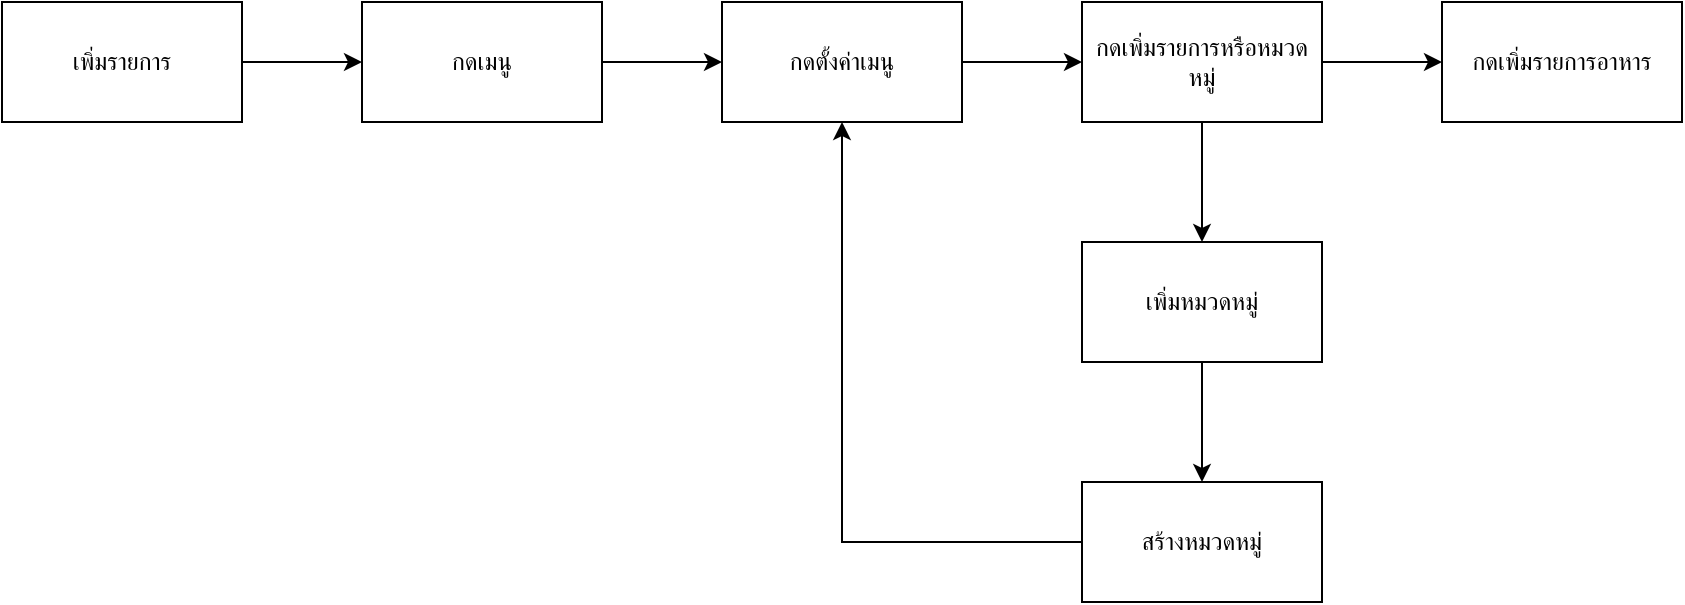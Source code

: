 <mxfile version="20.1.1" type="device"><diagram id="A4C6T43Inr28XzCEMg3i" name="Page-1"><mxGraphModel dx="1049" dy="560" grid="1" gridSize="10" guides="1" tooltips="1" connect="1" arrows="1" fold="1" page="1" pageScale="1" pageWidth="827" pageHeight="1169" math="0" shadow="0"><root><mxCell id="0"/><mxCell id="1" parent="0"/><mxCell id="mTglzeCQFG7dfSA3MoBU-5" style="edgeStyle=orthogonalEdgeStyle;rounded=0;orthogonalLoop=1;jettySize=auto;html=1;exitX=1;exitY=0.5;exitDx=0;exitDy=0;entryX=0;entryY=0.5;entryDx=0;entryDy=0;" parent="1" source="mTglzeCQFG7dfSA3MoBU-1" target="mTglzeCQFG7dfSA3MoBU-2" edge="1"><mxGeometry relative="1" as="geometry"/></mxCell><mxCell id="mTglzeCQFG7dfSA3MoBU-1" value="&lt;div style=&quot;text-align: start;&quot;&gt;เพิ่มรายการ&lt;/div&gt;" style="rounded=0;whiteSpace=wrap;html=1;" parent="1" vertex="1"><mxGeometry x="30" y="230" width="120" height="60" as="geometry"/></mxCell><mxCell id="mTglzeCQFG7dfSA3MoBU-6" style="edgeStyle=orthogonalEdgeStyle;rounded=0;orthogonalLoop=1;jettySize=auto;html=1;exitX=1;exitY=0.5;exitDx=0;exitDy=0;entryX=0;entryY=0.5;entryDx=0;entryDy=0;" parent="1" source="mTglzeCQFG7dfSA3MoBU-2" target="mTglzeCQFG7dfSA3MoBU-3" edge="1"><mxGeometry relative="1" as="geometry"/></mxCell><mxCell id="mTglzeCQFG7dfSA3MoBU-2" value="กดเมนู" style="rounded=0;whiteSpace=wrap;html=1;" parent="1" vertex="1"><mxGeometry x="210" y="230" width="120" height="60" as="geometry"/></mxCell><mxCell id="mTglzeCQFG7dfSA3MoBU-7" style="edgeStyle=orthogonalEdgeStyle;rounded=0;orthogonalLoop=1;jettySize=auto;html=1;exitX=1;exitY=0.5;exitDx=0;exitDy=0;entryX=0;entryY=0.5;entryDx=0;entryDy=0;" parent="1" source="mTglzeCQFG7dfSA3MoBU-3" target="mTglzeCQFG7dfSA3MoBU-4" edge="1"><mxGeometry relative="1" as="geometry"/></mxCell><mxCell id="mTglzeCQFG7dfSA3MoBU-3" value="กดตั้งค่าเมนู" style="rounded=0;whiteSpace=wrap;html=1;" parent="1" vertex="1"><mxGeometry x="390" y="230" width="120" height="60" as="geometry"/></mxCell><mxCell id="mTglzeCQFG7dfSA3MoBU-9" style="edgeStyle=orthogonalEdgeStyle;rounded=0;orthogonalLoop=1;jettySize=auto;html=1;exitX=0.5;exitY=1;exitDx=0;exitDy=0;entryX=0.5;entryY=0;entryDx=0;entryDy=0;" parent="1" source="mTglzeCQFG7dfSA3MoBU-4" target="mTglzeCQFG7dfSA3MoBU-8" edge="1"><mxGeometry relative="1" as="geometry"/></mxCell><mxCell id="mTglzeCQFG7dfSA3MoBU-14" style="edgeStyle=orthogonalEdgeStyle;rounded=0;orthogonalLoop=1;jettySize=auto;html=1;exitX=1;exitY=0.5;exitDx=0;exitDy=0;" parent="1" source="mTglzeCQFG7dfSA3MoBU-4" target="mTglzeCQFG7dfSA3MoBU-13" edge="1"><mxGeometry relative="1" as="geometry"/></mxCell><mxCell id="mTglzeCQFG7dfSA3MoBU-4" value="กดเพิ่มรายการหรือหมวดหมู่" style="rounded=0;whiteSpace=wrap;html=1;" parent="1" vertex="1"><mxGeometry x="570" y="230" width="120" height="60" as="geometry"/></mxCell><mxCell id="mTglzeCQFG7dfSA3MoBU-11" style="edgeStyle=orthogonalEdgeStyle;rounded=0;orthogonalLoop=1;jettySize=auto;html=1;exitX=0.5;exitY=1;exitDx=0;exitDy=0;entryX=0.5;entryY=0;entryDx=0;entryDy=0;" parent="1" source="mTglzeCQFG7dfSA3MoBU-8" target="mTglzeCQFG7dfSA3MoBU-10" edge="1"><mxGeometry relative="1" as="geometry"/></mxCell><mxCell id="mTglzeCQFG7dfSA3MoBU-8" value="เพิ่มหมวดหมู่" style="rounded=0;whiteSpace=wrap;html=1;" parent="1" vertex="1"><mxGeometry x="570" y="350" width="120" height="60" as="geometry"/></mxCell><mxCell id="mTglzeCQFG7dfSA3MoBU-12" style="edgeStyle=orthogonalEdgeStyle;rounded=0;orthogonalLoop=1;jettySize=auto;html=1;exitX=0;exitY=0.5;exitDx=0;exitDy=0;entryX=0.5;entryY=1;entryDx=0;entryDy=0;" parent="1" source="mTglzeCQFG7dfSA3MoBU-10" target="mTglzeCQFG7dfSA3MoBU-3" edge="1"><mxGeometry relative="1" as="geometry"/></mxCell><mxCell id="mTglzeCQFG7dfSA3MoBU-10" value="สร้างหมวดหมู่" style="rounded=0;whiteSpace=wrap;html=1;" parent="1" vertex="1"><mxGeometry x="570" y="470" width="120" height="60" as="geometry"/></mxCell><mxCell id="mTglzeCQFG7dfSA3MoBU-13" value="กดเพิ่มรายการอาหาร" style="rounded=0;whiteSpace=wrap;html=1;" parent="1" vertex="1"><mxGeometry x="750" y="230" width="120" height="60" as="geometry"/></mxCell></root></mxGraphModel></diagram></mxfile>